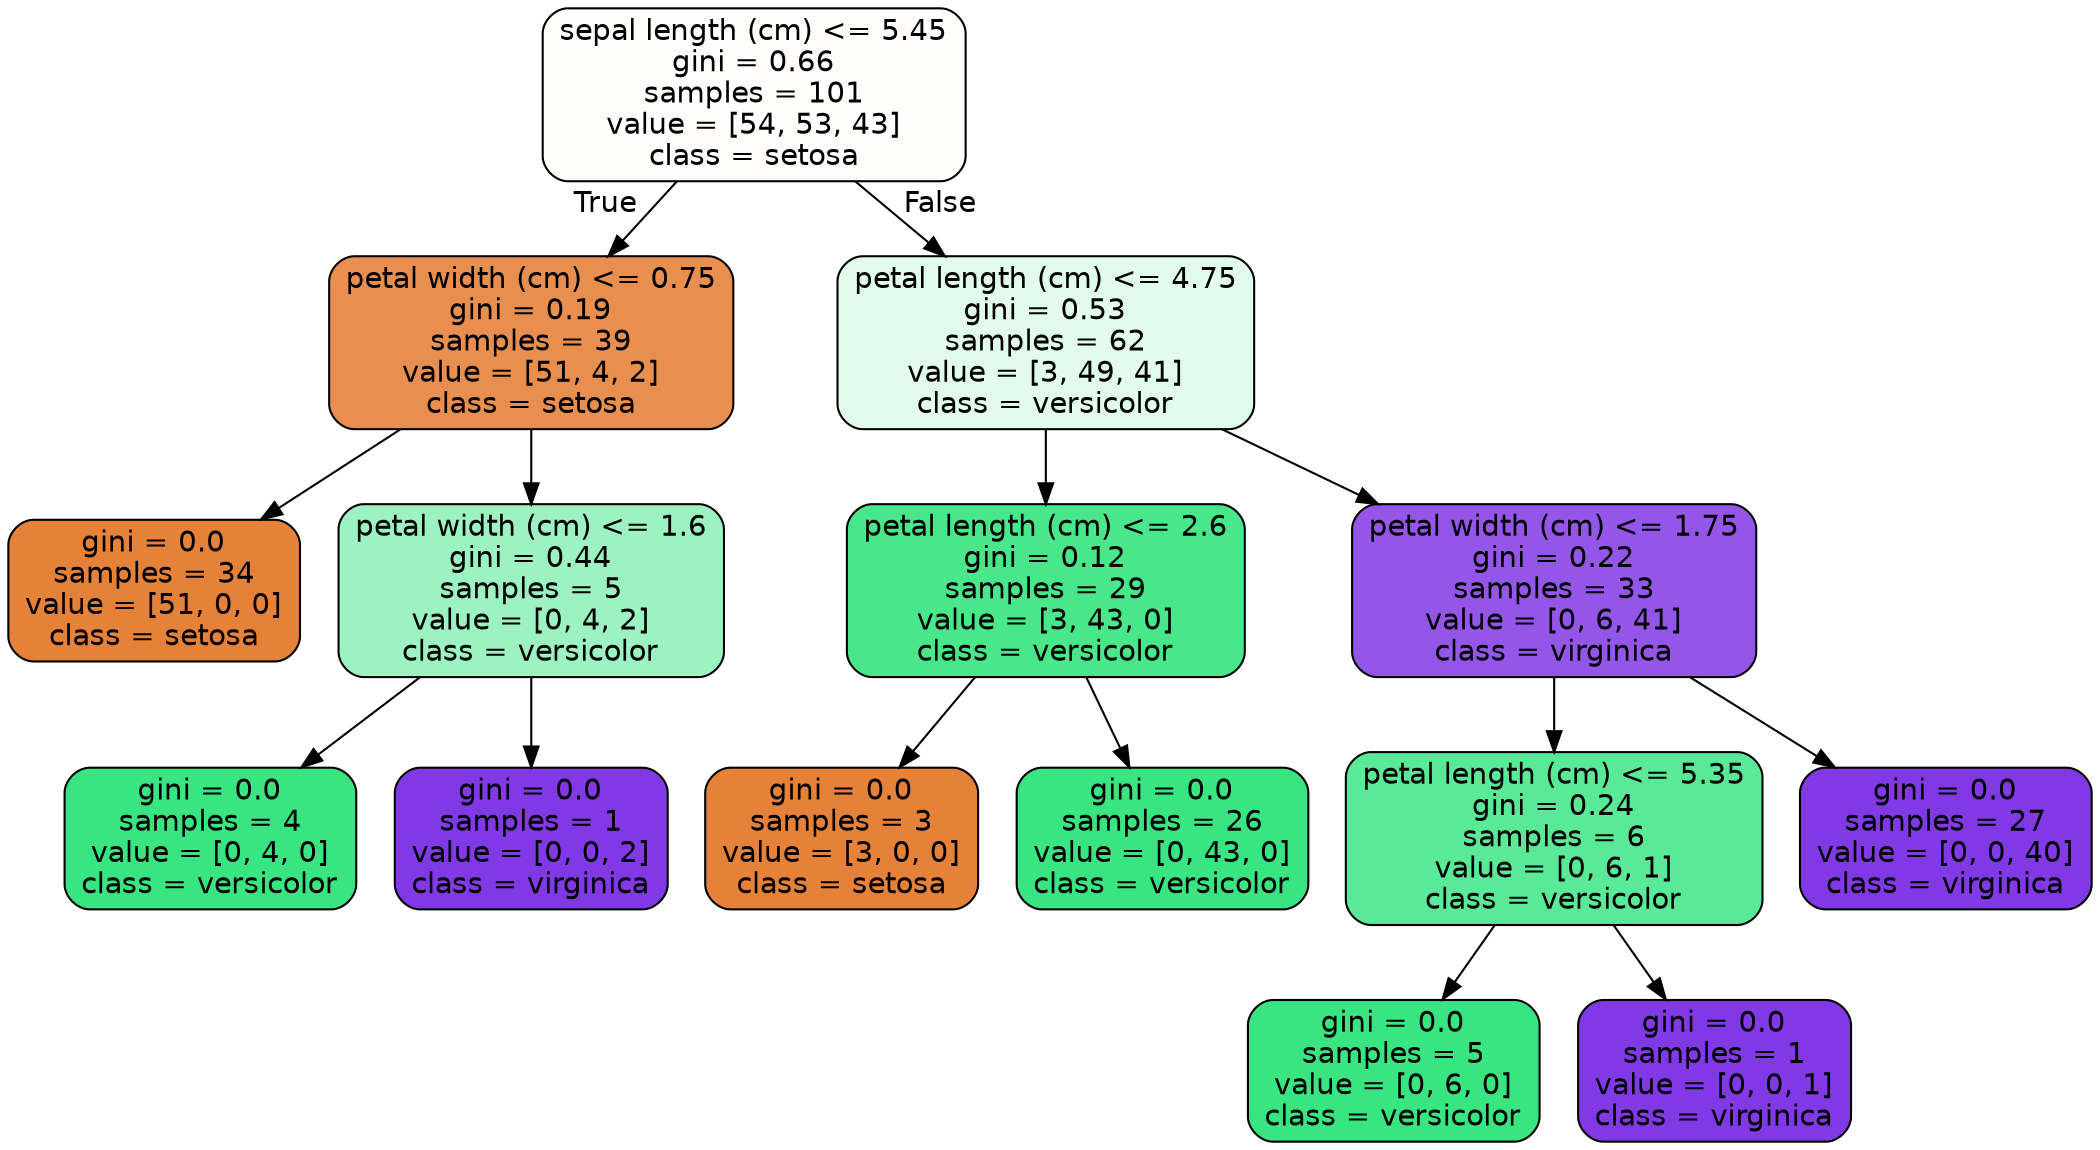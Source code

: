 digraph Tree {
node [shape=box, style="filled, rounded", color="black", fontname="helvetica"] ;
edge [fontname="helvetica"] ;
0 [label="sepal length (cm) <= 5.45\ngini = 0.66\nsamples = 101\nvalue = [54, 53, 43]\nclass = setosa", fillcolor="#fffefd"] ;
1 [label="petal width (cm) <= 0.75\ngini = 0.19\nsamples = 39\nvalue = [51, 4, 2]\nclass = setosa", fillcolor="#e88f4f"] ;
0 -> 1 [labeldistance=2.5, labelangle=45, headlabel="True"] ;
2 [label="gini = 0.0\nsamples = 34\nvalue = [51, 0, 0]\nclass = setosa", fillcolor="#e58139"] ;
1 -> 2 ;
3 [label="petal width (cm) <= 1.6\ngini = 0.44\nsamples = 5\nvalue = [0, 4, 2]\nclass = versicolor", fillcolor="#9cf2c0"] ;
1 -> 3 ;
4 [label="gini = 0.0\nsamples = 4\nvalue = [0, 4, 0]\nclass = versicolor", fillcolor="#39e581"] ;
3 -> 4 ;
5 [label="gini = 0.0\nsamples = 1\nvalue = [0, 0, 2]\nclass = virginica", fillcolor="#8139e5"] ;
3 -> 5 ;
6 [label="petal length (cm) <= 4.75\ngini = 0.53\nsamples = 62\nvalue = [3, 49, 41]\nclass = versicolor", fillcolor="#e1fbec"] ;
0 -> 6 [labeldistance=2.5, labelangle=-45, headlabel="False"] ;
7 [label="petal length (cm) <= 2.6\ngini = 0.12\nsamples = 29\nvalue = [3, 43, 0]\nclass = versicolor", fillcolor="#47e78a"] ;
6 -> 7 ;
8 [label="gini = 0.0\nsamples = 3\nvalue = [3, 0, 0]\nclass = setosa", fillcolor="#e58139"] ;
7 -> 8 ;
9 [label="gini = 0.0\nsamples = 26\nvalue = [0, 43, 0]\nclass = versicolor", fillcolor="#39e581"] ;
7 -> 9 ;
10 [label="petal width (cm) <= 1.75\ngini = 0.22\nsamples = 33\nvalue = [0, 6, 41]\nclass = virginica", fillcolor="#9356e9"] ;
6 -> 10 ;
11 [label="petal length (cm) <= 5.35\ngini = 0.24\nsamples = 6\nvalue = [0, 6, 1]\nclass = versicolor", fillcolor="#5ae996"] ;
10 -> 11 ;
12 [label="gini = 0.0\nsamples = 5\nvalue = [0, 6, 0]\nclass = versicolor", fillcolor="#39e581"] ;
11 -> 12 ;
13 [label="gini = 0.0\nsamples = 1\nvalue = [0, 0, 1]\nclass = virginica", fillcolor="#8139e5"] ;
11 -> 13 ;
14 [label="gini = 0.0\nsamples = 27\nvalue = [0, 0, 40]\nclass = virginica", fillcolor="#8139e5"] ;
10 -> 14 ;
}